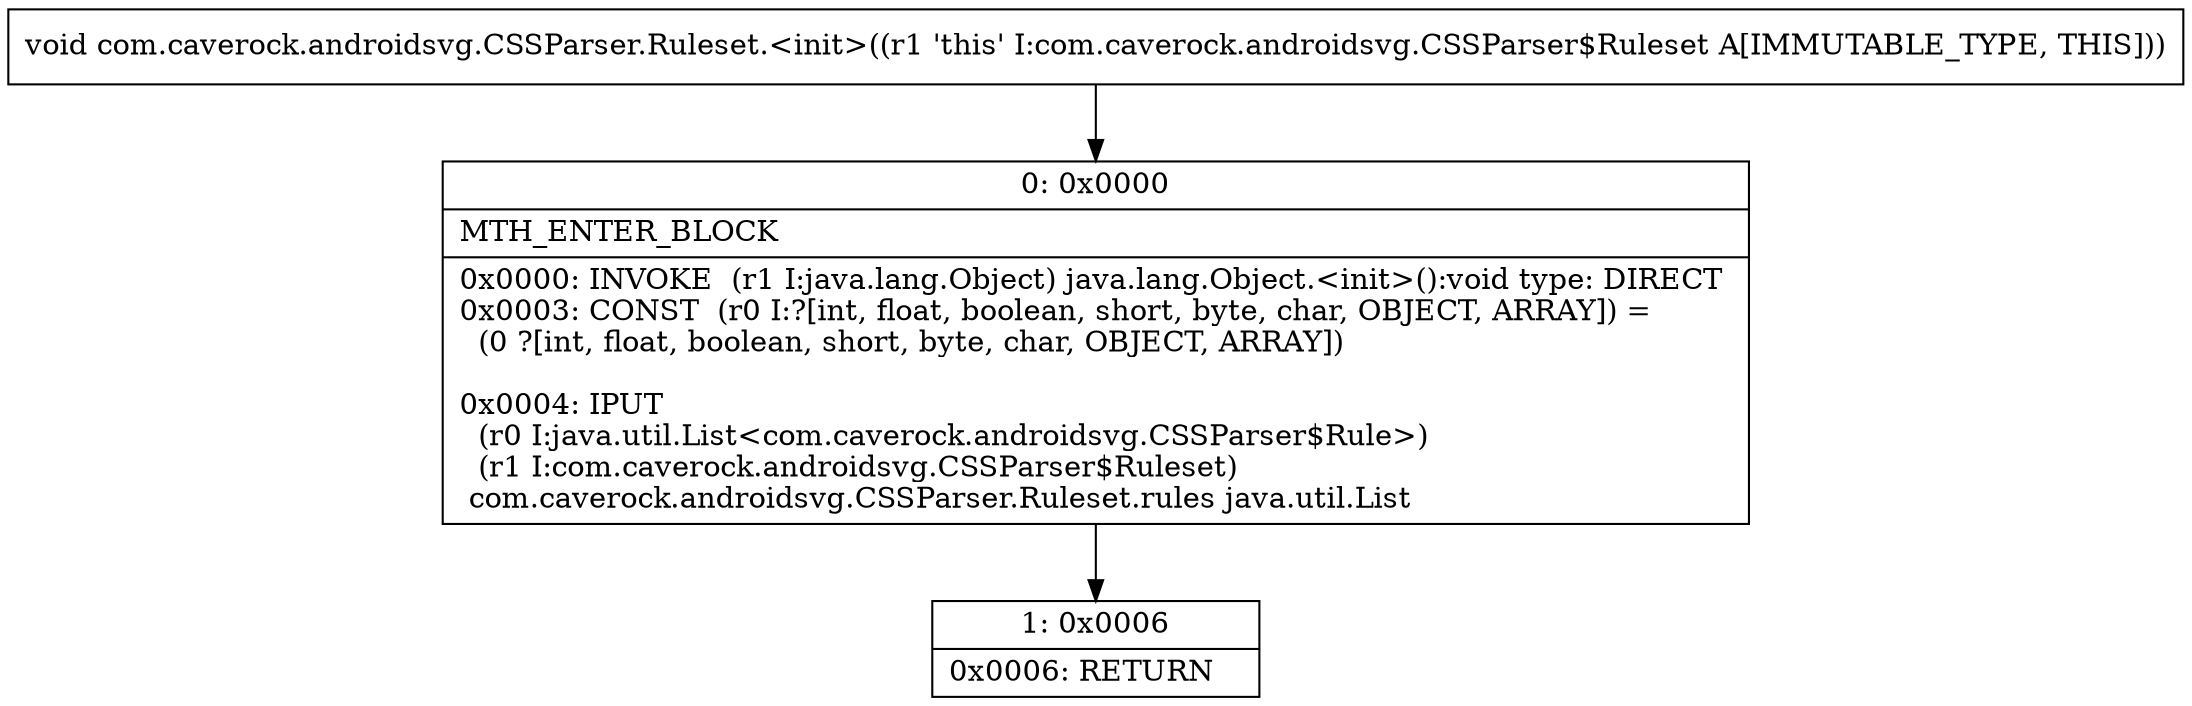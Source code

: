 digraph "CFG forcom.caverock.androidsvg.CSSParser.Ruleset.\<init\>()V" {
Node_0 [shape=record,label="{0\:\ 0x0000|MTH_ENTER_BLOCK\l|0x0000: INVOKE  (r1 I:java.lang.Object) java.lang.Object.\<init\>():void type: DIRECT \l0x0003: CONST  (r0 I:?[int, float, boolean, short, byte, char, OBJECT, ARRAY]) = \l  (0 ?[int, float, boolean, short, byte, char, OBJECT, ARRAY])\l \l0x0004: IPUT  \l  (r0 I:java.util.List\<com.caverock.androidsvg.CSSParser$Rule\>)\l  (r1 I:com.caverock.androidsvg.CSSParser$Ruleset)\l com.caverock.androidsvg.CSSParser.Ruleset.rules java.util.List \l}"];
Node_1 [shape=record,label="{1\:\ 0x0006|0x0006: RETURN   \l}"];
MethodNode[shape=record,label="{void com.caverock.androidsvg.CSSParser.Ruleset.\<init\>((r1 'this' I:com.caverock.androidsvg.CSSParser$Ruleset A[IMMUTABLE_TYPE, THIS])) }"];
MethodNode -> Node_0;
Node_0 -> Node_1;
}

